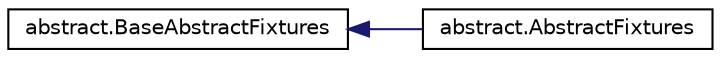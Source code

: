digraph "Graphical Class Hierarchy"
{
 // LATEX_PDF_SIZE
  edge [fontname="Helvetica",fontsize="10",labelfontname="Helvetica",labelfontsize="10"];
  node [fontname="Helvetica",fontsize="10",shape=record];
  rankdir="LR";
  Node0 [label="abstract.BaseAbstractFixtures",height=0.2,width=0.4,color="black", fillcolor="white", style="filled",URL="$classabstract_1_1BaseAbstractFixtures.html",tooltip=" "];
  Node0 -> Node1 [dir="back",color="midnightblue",fontsize="10",style="solid",fontname="Helvetica"];
  Node1 [label="abstract.AbstractFixtures",height=0.2,width=0.4,color="black", fillcolor="white", style="filled",URL="$classabstract_1_1AbstractFixtures.html",tooltip=" "];
}
